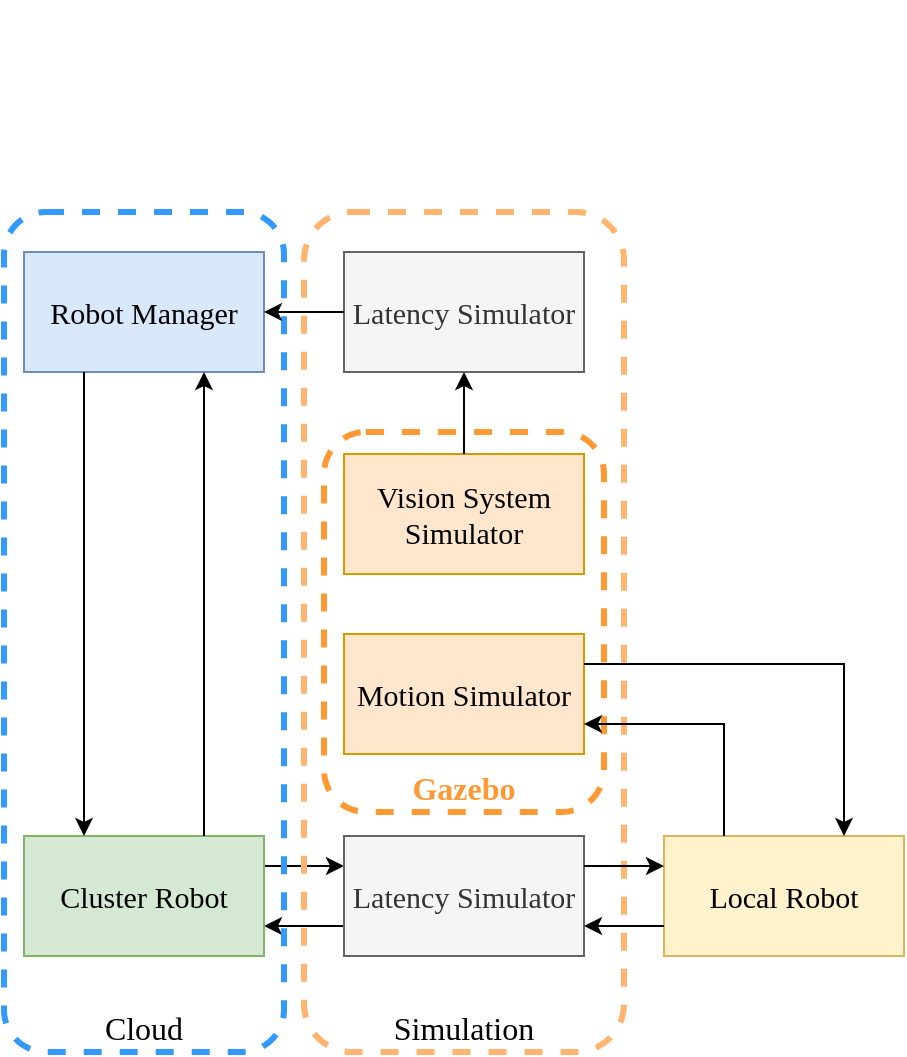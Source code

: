 <mxfile version="26.2.13">
  <diagram name="Page-1" id="3syslLnBU_cmm-Kyslds">
    <mxGraphModel dx="925" dy="1725" grid="1" gridSize="10" guides="1" tooltips="1" connect="1" arrows="1" fold="1" page="1" pageScale="1" pageWidth="850" pageHeight="1100" math="0" shadow="0">
      <root>
        <mxCell id="0" />
        <mxCell id="1" parent="0" />
        <mxCell id="lMFMu9fngKFVQPt9oHf--5" value="&lt;font face=&quot;Times New Roman&quot;&gt;&lt;span style=&quot;font-size: 15px;&quot;&gt;Local Robot&lt;/span&gt;&lt;/font&gt;" style="rounded=0;whiteSpace=wrap;html=1;fillColor=#fff2cc;strokeColor=#d6b656;" vertex="1" parent="1">
          <mxGeometry x="510" y="362" width="120" height="60" as="geometry" />
        </mxCell>
        <mxCell id="lMFMu9fngKFVQPt9oHf--17" value="" style="endArrow=classic;html=1;rounded=0;exitX=1;exitY=0.25;exitDx=0;exitDy=0;entryX=0;entryY=0.25;entryDx=0;entryDy=0;" edge="1" parent="1" source="lMFMu9fngKFVQPt9oHf--3" target="lMFMu9fngKFVQPt9oHf--4">
          <mxGeometry width="50" height="50" relative="1" as="geometry">
            <mxPoint x="310" y="540" as="sourcePoint" />
            <mxPoint x="360" y="490" as="targetPoint" />
          </mxGeometry>
        </mxCell>
        <mxCell id="lMFMu9fngKFVQPt9oHf--18" value="" style="endArrow=classic;html=1;rounded=0;exitX=0;exitY=0.75;exitDx=0;exitDy=0;entryX=1;entryY=0.75;entryDx=0;entryDy=0;" edge="1" parent="1" source="lMFMu9fngKFVQPt9oHf--4" target="lMFMu9fngKFVQPt9oHf--3">
          <mxGeometry width="50" height="50" relative="1" as="geometry">
            <mxPoint x="320" y="387" as="sourcePoint" />
            <mxPoint x="360" y="387" as="targetPoint" />
          </mxGeometry>
        </mxCell>
        <mxCell id="lMFMu9fngKFVQPt9oHf--19" value="" style="group" vertex="1" connectable="0" parent="1">
          <mxGeometry x="330" y="50" width="160" height="420" as="geometry" />
        </mxCell>
        <mxCell id="lMFMu9fngKFVQPt9oHf--11" value="&lt;div&gt;&lt;font face=&quot;Times New Roman&quot;&gt;&lt;br&gt;&lt;/font&gt;&lt;/div&gt;&lt;font face=&quot;Times New Roman&quot;&gt;&lt;div&gt;&lt;font face=&quot;Times New Roman&quot;&gt;&lt;br&gt;&lt;/font&gt;&lt;/div&gt;&lt;div&gt;&lt;font face=&quot;Times New Roman&quot;&gt;&lt;br&gt;&lt;/font&gt;&lt;/div&gt;&lt;div&gt;&lt;font face=&quot;Times New Roman&quot;&gt;&lt;br&gt;&lt;/font&gt;&lt;/div&gt;&lt;div&gt;&lt;font face=&quot;Times New Roman&quot;&gt;&lt;br&gt;&lt;/font&gt;&lt;/div&gt;&lt;div&gt;&lt;font face=&quot;Times New Roman&quot;&gt;&lt;br&gt;&lt;/font&gt;&lt;/div&gt;&lt;div&gt;&lt;font face=&quot;Times New Roman&quot;&gt;&lt;br&gt;&lt;/font&gt;&lt;/div&gt;&lt;div&gt;&lt;font face=&quot;Times New Roman&quot;&gt;&lt;br&gt;&lt;/font&gt;&lt;/div&gt;&lt;div&gt;&lt;font face=&quot;Times New Roman&quot;&gt;&lt;br&gt;&lt;/font&gt;&lt;/div&gt;&lt;div&gt;&lt;font face=&quot;Times New Roman&quot;&gt;&lt;br&gt;&lt;/font&gt;&lt;/div&gt;&lt;div&gt;&lt;font face=&quot;Times New Roman&quot;&gt;&lt;br&gt;&lt;/font&gt;&lt;/div&gt;&lt;div&gt;&lt;font face=&quot;Times New Roman&quot;&gt;&lt;br&gt;&lt;/font&gt;&lt;/div&gt;&lt;div&gt;&lt;font face=&quot;Times New Roman&quot;&gt;&lt;br&gt;&lt;/font&gt;&lt;/div&gt;&lt;div&gt;&lt;font face=&quot;Times New Roman&quot;&gt;&lt;br&gt;&lt;/font&gt;&lt;/div&gt;&lt;div&gt;&lt;font face=&quot;Times New Roman&quot;&gt;&lt;br&gt;&lt;/font&gt;&lt;/div&gt;&lt;div&gt;&lt;font face=&quot;Times New Roman&quot;&gt;&lt;br&gt;&lt;/font&gt;&lt;/div&gt;&lt;div&gt;&lt;font face=&quot;Times New Roman&quot;&gt;&lt;br&gt;&lt;/font&gt;&lt;/div&gt;&lt;div&gt;&lt;font face=&quot;Times New Roman&quot;&gt;&lt;br&gt;&lt;/font&gt;&lt;/div&gt;&lt;div&gt;&lt;font face=&quot;Times New Roman&quot;&gt;&lt;br&gt;&lt;/font&gt;&lt;/div&gt;&lt;div&gt;&lt;font face=&quot;Times New Roman&quot;&gt;&lt;br&gt;&lt;/font&gt;&lt;/div&gt;Simulation&lt;/font&gt;" style="rounded=1;whiteSpace=wrap;html=1;dashed=1;strokeColor=#FFB570;strokeWidth=3;gradientColor=none;fillStyle=auto;fillColor=none;align=center;verticalAlign=bottom;fontSize=16;" vertex="1" parent="lMFMu9fngKFVQPt9oHf--19">
          <mxGeometry width="160" height="420" as="geometry" />
        </mxCell>
        <mxCell id="lMFMu9fngKFVQPt9oHf--12" value="&lt;div&gt;&lt;font style=&quot;color: rgb(255, 153, 51);&quot; face=&quot;Times New Roman&quot;&gt;&lt;b&gt;&lt;br&gt;&lt;/b&gt;&lt;/font&gt;&lt;/div&gt;&lt;font style=&quot;color: rgb(255, 153, 51);&quot; face=&quot;Times New Roman&quot;&gt;&lt;b&gt;&lt;div&gt;&lt;font face=&quot;Times New Roman&quot;&gt;&lt;br&gt;&lt;/font&gt;&lt;/div&gt;&lt;div&gt;&lt;font face=&quot;Times New Roman&quot;&gt;&lt;br&gt;&lt;/font&gt;&lt;/div&gt;&lt;div&gt;&lt;font face=&quot;Times New Roman&quot;&gt;&lt;br&gt;&lt;/font&gt;&lt;/div&gt;&lt;div&gt;&lt;font face=&quot;Times New Roman&quot;&gt;&lt;br&gt;&lt;/font&gt;&lt;/div&gt;&lt;div&gt;&lt;font face=&quot;Times New Roman&quot;&gt;&lt;br&gt;&lt;/font&gt;&lt;/div&gt;&lt;div&gt;&lt;font face=&quot;Times New Roman&quot;&gt;&lt;br&gt;&lt;/font&gt;&lt;/div&gt;&lt;div&gt;&lt;font face=&quot;Times New Roman&quot;&gt;&lt;br&gt;&lt;/font&gt;&lt;/div&gt;&lt;div&gt;&lt;font face=&quot;Times New Roman&quot;&gt;&lt;br&gt;&lt;/font&gt;&lt;/div&gt;&lt;div&gt;&lt;font face=&quot;Times New Roman&quot;&gt;&lt;br&gt;&lt;/font&gt;&lt;/div&gt;&lt;div&gt;&lt;font face=&quot;Times New Roman&quot;&gt;&lt;br&gt;&lt;/font&gt;&lt;/div&gt;&lt;div&gt;&lt;font face=&quot;Times New Roman&quot;&gt;&lt;br&gt;&lt;/font&gt;&lt;/div&gt;&lt;div&gt;&lt;font face=&quot;Times New Roman&quot;&gt;&lt;br&gt;&lt;/font&gt;&lt;/div&gt;&lt;div&gt;&lt;font face=&quot;Times New Roman&quot;&gt;&lt;br&gt;&lt;/font&gt;&lt;/div&gt;&lt;div&gt;&lt;font face=&quot;Times New Roman&quot;&gt;&lt;br&gt;&lt;/font&gt;&lt;/div&gt;&lt;div&gt;&lt;font face=&quot;Times New Roman&quot;&gt;&lt;br&gt;&lt;/font&gt;&lt;/div&gt;&lt;div&gt;&lt;font face=&quot;Times New Roman&quot;&gt;&lt;br&gt;&lt;/font&gt;&lt;/div&gt;&lt;div&gt;&lt;font face=&quot;Times New Roman&quot;&gt;&lt;br&gt;&lt;/font&gt;&lt;/div&gt;&lt;div&gt;&lt;font face=&quot;Times New Roman&quot;&gt;&lt;br&gt;&lt;/font&gt;&lt;/div&gt;&lt;div&gt;&lt;font face=&quot;Times New Roman&quot;&gt;&lt;br&gt;&lt;/font&gt;&lt;/div&gt;Gazebo&lt;/b&gt;&lt;/font&gt;" style="rounded=1;whiteSpace=wrap;html=1;dashed=1;strokeColor=#FF9933;strokeWidth=3;gradientColor=none;fillStyle=auto;fillColor=none;align=center;verticalAlign=bottom;fontSize=16;" vertex="1" parent="lMFMu9fngKFVQPt9oHf--19">
          <mxGeometry x="10" y="110" width="140" height="190" as="geometry" />
        </mxCell>
        <mxCell id="lMFMu9fngKFVQPt9oHf--4" value="&lt;font face=&quot;Times New Roman&quot;&gt;&lt;span style=&quot;font-size: 15px;&quot;&gt;Latency Simulator&lt;/span&gt;&lt;/font&gt;" style="rounded=0;whiteSpace=wrap;html=1;fillColor=#f5f5f5;fontColor=#333333;strokeColor=#666666;" vertex="1" parent="lMFMu9fngKFVQPt9oHf--19">
          <mxGeometry x="20" y="312" width="120" height="60" as="geometry" />
        </mxCell>
        <mxCell id="lMFMu9fngKFVQPt9oHf--6" value="&lt;font face=&quot;Times New Roman&quot;&gt;&lt;span style=&quot;font-size: 15px;&quot;&gt;Motion Simulator&lt;/span&gt;&lt;/font&gt;" style="rounded=0;whiteSpace=wrap;html=1;fillColor=#ffe6cc;strokeColor=#d79b00;" vertex="1" parent="lMFMu9fngKFVQPt9oHf--19">
          <mxGeometry x="20" y="211" width="120" height="60" as="geometry" />
        </mxCell>
        <mxCell id="lMFMu9fngKFVQPt9oHf--7" value="&lt;font face=&quot;Times New Roman&quot;&gt;&lt;span style=&quot;font-size: 15px;&quot;&gt;Vision System Simulator&lt;/span&gt;&lt;/font&gt;" style="rounded=0;whiteSpace=wrap;html=1;fillColor=#ffe6cc;strokeColor=#d79b00;" vertex="1" parent="lMFMu9fngKFVQPt9oHf--19">
          <mxGeometry x="20" y="121" width="120" height="60" as="geometry" />
        </mxCell>
        <mxCell id="lMFMu9fngKFVQPt9oHf--8" value="&lt;font face=&quot;Times New Roman&quot;&gt;&lt;span style=&quot;font-size: 15px;&quot;&gt;Latency Simulator&lt;/span&gt;&lt;/font&gt;" style="rounded=0;whiteSpace=wrap;html=1;fillColor=#f5f5f5;fontColor=#333333;strokeColor=#666666;" vertex="1" parent="lMFMu9fngKFVQPt9oHf--19">
          <mxGeometry x="20" y="20" width="120" height="60" as="geometry" />
        </mxCell>
        <mxCell id="lMFMu9fngKFVQPt9oHf--25" value="" style="endArrow=classic;html=1;rounded=0;exitX=0.5;exitY=0;exitDx=0;exitDy=0;entryX=0.5;entryY=1;entryDx=0;entryDy=0;" edge="1" parent="lMFMu9fngKFVQPt9oHf--19" source="lMFMu9fngKFVQPt9oHf--7" target="lMFMu9fngKFVQPt9oHf--8">
          <mxGeometry width="50" height="50" relative="1" as="geometry">
            <mxPoint x="340" y="100" as="sourcePoint" />
            <mxPoint x="390" y="50" as="targetPoint" />
          </mxGeometry>
        </mxCell>
        <mxCell id="lMFMu9fngKFVQPt9oHf--20" value="" style="group" vertex="1" connectable="0" parent="1">
          <mxGeometry x="180" y="50" width="140" height="420" as="geometry" />
        </mxCell>
        <mxCell id="lMFMu9fngKFVQPt9oHf--9" value="&lt;div&gt;&lt;font face=&quot;Times New Roman&quot;&gt;&lt;br&gt;&lt;/font&gt;&lt;/div&gt;&lt;font face=&quot;Times New Roman&quot;&gt;&lt;div&gt;&lt;font face=&quot;Times New Roman&quot;&gt;&lt;br&gt;&lt;/font&gt;&lt;/div&gt;&lt;div&gt;&lt;font face=&quot;Times New Roman&quot;&gt;&lt;br&gt;&lt;/font&gt;&lt;/div&gt;&lt;div&gt;&lt;font face=&quot;Times New Roman&quot;&gt;&lt;br&gt;&lt;/font&gt;&lt;/div&gt;&lt;div&gt;&lt;font face=&quot;Times New Roman&quot;&gt;&lt;br&gt;&lt;/font&gt;&lt;/div&gt;&lt;div&gt;&lt;font face=&quot;Times New Roman&quot;&gt;&lt;br&gt;&lt;/font&gt;&lt;/div&gt;&lt;div&gt;&lt;font face=&quot;Times New Roman&quot;&gt;&lt;br&gt;&lt;/font&gt;&lt;/div&gt;&lt;div&gt;&lt;font face=&quot;Times New Roman&quot;&gt;&lt;br&gt;&lt;/font&gt;&lt;/div&gt;&lt;div&gt;&lt;font face=&quot;Times New Roman&quot;&gt;&lt;br&gt;&lt;/font&gt;&lt;/div&gt;&lt;div&gt;&lt;font face=&quot;Times New Roman&quot;&gt;&lt;br&gt;&lt;/font&gt;&lt;/div&gt;&lt;div&gt;&lt;font face=&quot;Times New Roman&quot;&gt;&lt;br&gt;&lt;/font&gt;&lt;/div&gt;&lt;div&gt;&lt;font face=&quot;Times New Roman&quot;&gt;&lt;br&gt;&lt;/font&gt;&lt;/div&gt;&lt;div&gt;&lt;font face=&quot;Times New Roman&quot;&gt;&lt;br&gt;&lt;/font&gt;&lt;/div&gt;&lt;div&gt;&lt;font face=&quot;Times New Roman&quot;&gt;&lt;br&gt;&lt;/font&gt;&lt;/div&gt;&lt;div&gt;&lt;font face=&quot;Times New Roman&quot;&gt;&lt;br&gt;&lt;/font&gt;&lt;/div&gt;&lt;div&gt;&lt;font face=&quot;Times New Roman&quot;&gt;&lt;br&gt;&lt;/font&gt;&lt;/div&gt;&lt;div&gt;&lt;font face=&quot;Times New Roman&quot;&gt;&lt;br&gt;&lt;/font&gt;&lt;/div&gt;&lt;div&gt;&lt;font face=&quot;Times New Roman&quot;&gt;&lt;br&gt;&lt;/font&gt;&lt;/div&gt;&lt;div&gt;&lt;font face=&quot;Times New Roman&quot;&gt;&lt;br&gt;&lt;/font&gt;&lt;/div&gt;&lt;div&gt;&lt;font face=&quot;Times New Roman&quot;&gt;&lt;br&gt;&lt;/font&gt;&lt;/div&gt;Cloud&lt;/font&gt;" style="rounded=1;whiteSpace=wrap;html=1;dashed=1;strokeColor=#3399FF;strokeWidth=3;gradientColor=none;fillStyle=auto;fillColor=none;align=center;verticalAlign=bottom;fontSize=16;" vertex="1" parent="lMFMu9fngKFVQPt9oHf--20">
          <mxGeometry width="140" height="420" as="geometry" />
        </mxCell>
        <mxCell id="lMFMu9fngKFVQPt9oHf--2" value="&lt;font style=&quot;font-size: 15px;&quot; face=&quot;Times New Roman&quot;&gt;Robot Manager&lt;/font&gt;" style="rounded=0;whiteSpace=wrap;html=1;fillColor=#dae8fc;strokeColor=#6c8ebf;" vertex="1" parent="lMFMu9fngKFVQPt9oHf--20">
          <mxGeometry x="10" y="20" width="120" height="60" as="geometry" />
        </mxCell>
        <mxCell id="lMFMu9fngKFVQPt9oHf--3" value="&lt;font style=&quot;font-size: 15px;&quot; face=&quot;Times New Roman&quot;&gt;Cluster Robot&lt;/font&gt;" style="rounded=0;whiteSpace=wrap;html=1;fillColor=#d5e8d4;strokeColor=#82b366;" vertex="1" parent="lMFMu9fngKFVQPt9oHf--20">
          <mxGeometry x="10" y="312" width="120" height="60" as="geometry" />
        </mxCell>
        <mxCell id="lMFMu9fngKFVQPt9oHf--15" value="" style="endArrow=classic;html=1;rounded=0;exitX=0.75;exitY=0;exitDx=0;exitDy=0;entryX=0.75;entryY=1;entryDx=0;entryDy=0;" edge="1" parent="lMFMu9fngKFVQPt9oHf--20" source="lMFMu9fngKFVQPt9oHf--3" target="lMFMu9fngKFVQPt9oHf--2">
          <mxGeometry width="50" height="50" relative="1" as="geometry">
            <mxPoint x="84" y="312" as="sourcePoint" />
            <mxPoint x="84" y="80" as="targetPoint" />
          </mxGeometry>
        </mxCell>
        <mxCell id="lMFMu9fngKFVQPt9oHf--16" value="" style="endArrow=classic;html=1;rounded=0;exitX=0.25;exitY=1;exitDx=0;exitDy=0;entryX=0.25;entryY=0;entryDx=0;entryDy=0;" edge="1" parent="lMFMu9fngKFVQPt9oHf--20" source="lMFMu9fngKFVQPt9oHf--2" target="lMFMu9fngKFVQPt9oHf--3">
          <mxGeometry width="50" height="50" relative="1" as="geometry">
            <mxPoint x="-110" y="210" as="sourcePoint" />
            <mxPoint x="-60" y="160" as="targetPoint" />
          </mxGeometry>
        </mxCell>
        <mxCell id="lMFMu9fngKFVQPt9oHf--21" value="" style="endArrow=classic;html=1;rounded=0;exitX=1;exitY=0.25;exitDx=0;exitDy=0;entryX=0;entryY=0.25;entryDx=0;entryDy=0;" edge="1" parent="1" source="lMFMu9fngKFVQPt9oHf--4" target="lMFMu9fngKFVQPt9oHf--5">
          <mxGeometry width="50" height="50" relative="1" as="geometry">
            <mxPoint x="660" y="270" as="sourcePoint" />
            <mxPoint x="710" y="220" as="targetPoint" />
          </mxGeometry>
        </mxCell>
        <mxCell id="lMFMu9fngKFVQPt9oHf--24" value="" style="endArrow=classic;html=1;rounded=0;exitX=0;exitY=0.75;exitDx=0;exitDy=0;entryX=1;entryY=0.75;entryDx=0;entryDy=0;" edge="1" parent="1" source="lMFMu9fngKFVQPt9oHf--5" target="lMFMu9fngKFVQPt9oHf--4">
          <mxGeometry width="50" height="50" relative="1" as="geometry">
            <mxPoint x="610" y="260" as="sourcePoint" />
            <mxPoint x="660" y="210" as="targetPoint" />
          </mxGeometry>
        </mxCell>
        <mxCell id="lMFMu9fngKFVQPt9oHf--26" value="" style="endArrow=classic;html=1;rounded=0;exitX=0;exitY=0.5;exitDx=0;exitDy=0;entryX=1;entryY=0.5;entryDx=0;entryDy=0;" edge="1" parent="1" source="lMFMu9fngKFVQPt9oHf--8" target="lMFMu9fngKFVQPt9oHf--2">
          <mxGeometry width="50" height="50" relative="1" as="geometry">
            <mxPoint x="70" y="190" as="sourcePoint" />
            <mxPoint x="120" y="140" as="targetPoint" />
          </mxGeometry>
        </mxCell>
        <mxCell id="lMFMu9fngKFVQPt9oHf--27" value="" style="endArrow=classic;html=1;rounded=0;exitX=0.25;exitY=0;exitDx=0;exitDy=0;entryX=1;entryY=0.75;entryDx=0;entryDy=0;" edge="1" parent="1" source="lMFMu9fngKFVQPt9oHf--5" target="lMFMu9fngKFVQPt9oHf--6">
          <mxGeometry width="50" height="50" relative="1" as="geometry">
            <mxPoint x="570" y="350" as="sourcePoint" />
            <mxPoint x="620" y="300" as="targetPoint" />
            <Array as="points">
              <mxPoint x="540" y="306" />
            </Array>
          </mxGeometry>
        </mxCell>
        <mxCell id="lMFMu9fngKFVQPt9oHf--28" value="" style="endArrow=classic;html=1;rounded=0;exitX=1;exitY=0.25;exitDx=0;exitDy=0;entryX=0.75;entryY=0;entryDx=0;entryDy=0;" edge="1" parent="1" source="lMFMu9fngKFVQPt9oHf--6" target="lMFMu9fngKFVQPt9oHf--5">
          <mxGeometry width="50" height="50" relative="1" as="geometry">
            <mxPoint x="620" y="240" as="sourcePoint" />
            <mxPoint x="670" y="190" as="targetPoint" />
            <Array as="points">
              <mxPoint x="600" y="276" />
            </Array>
          </mxGeometry>
        </mxCell>
      </root>
    </mxGraphModel>
  </diagram>
</mxfile>
